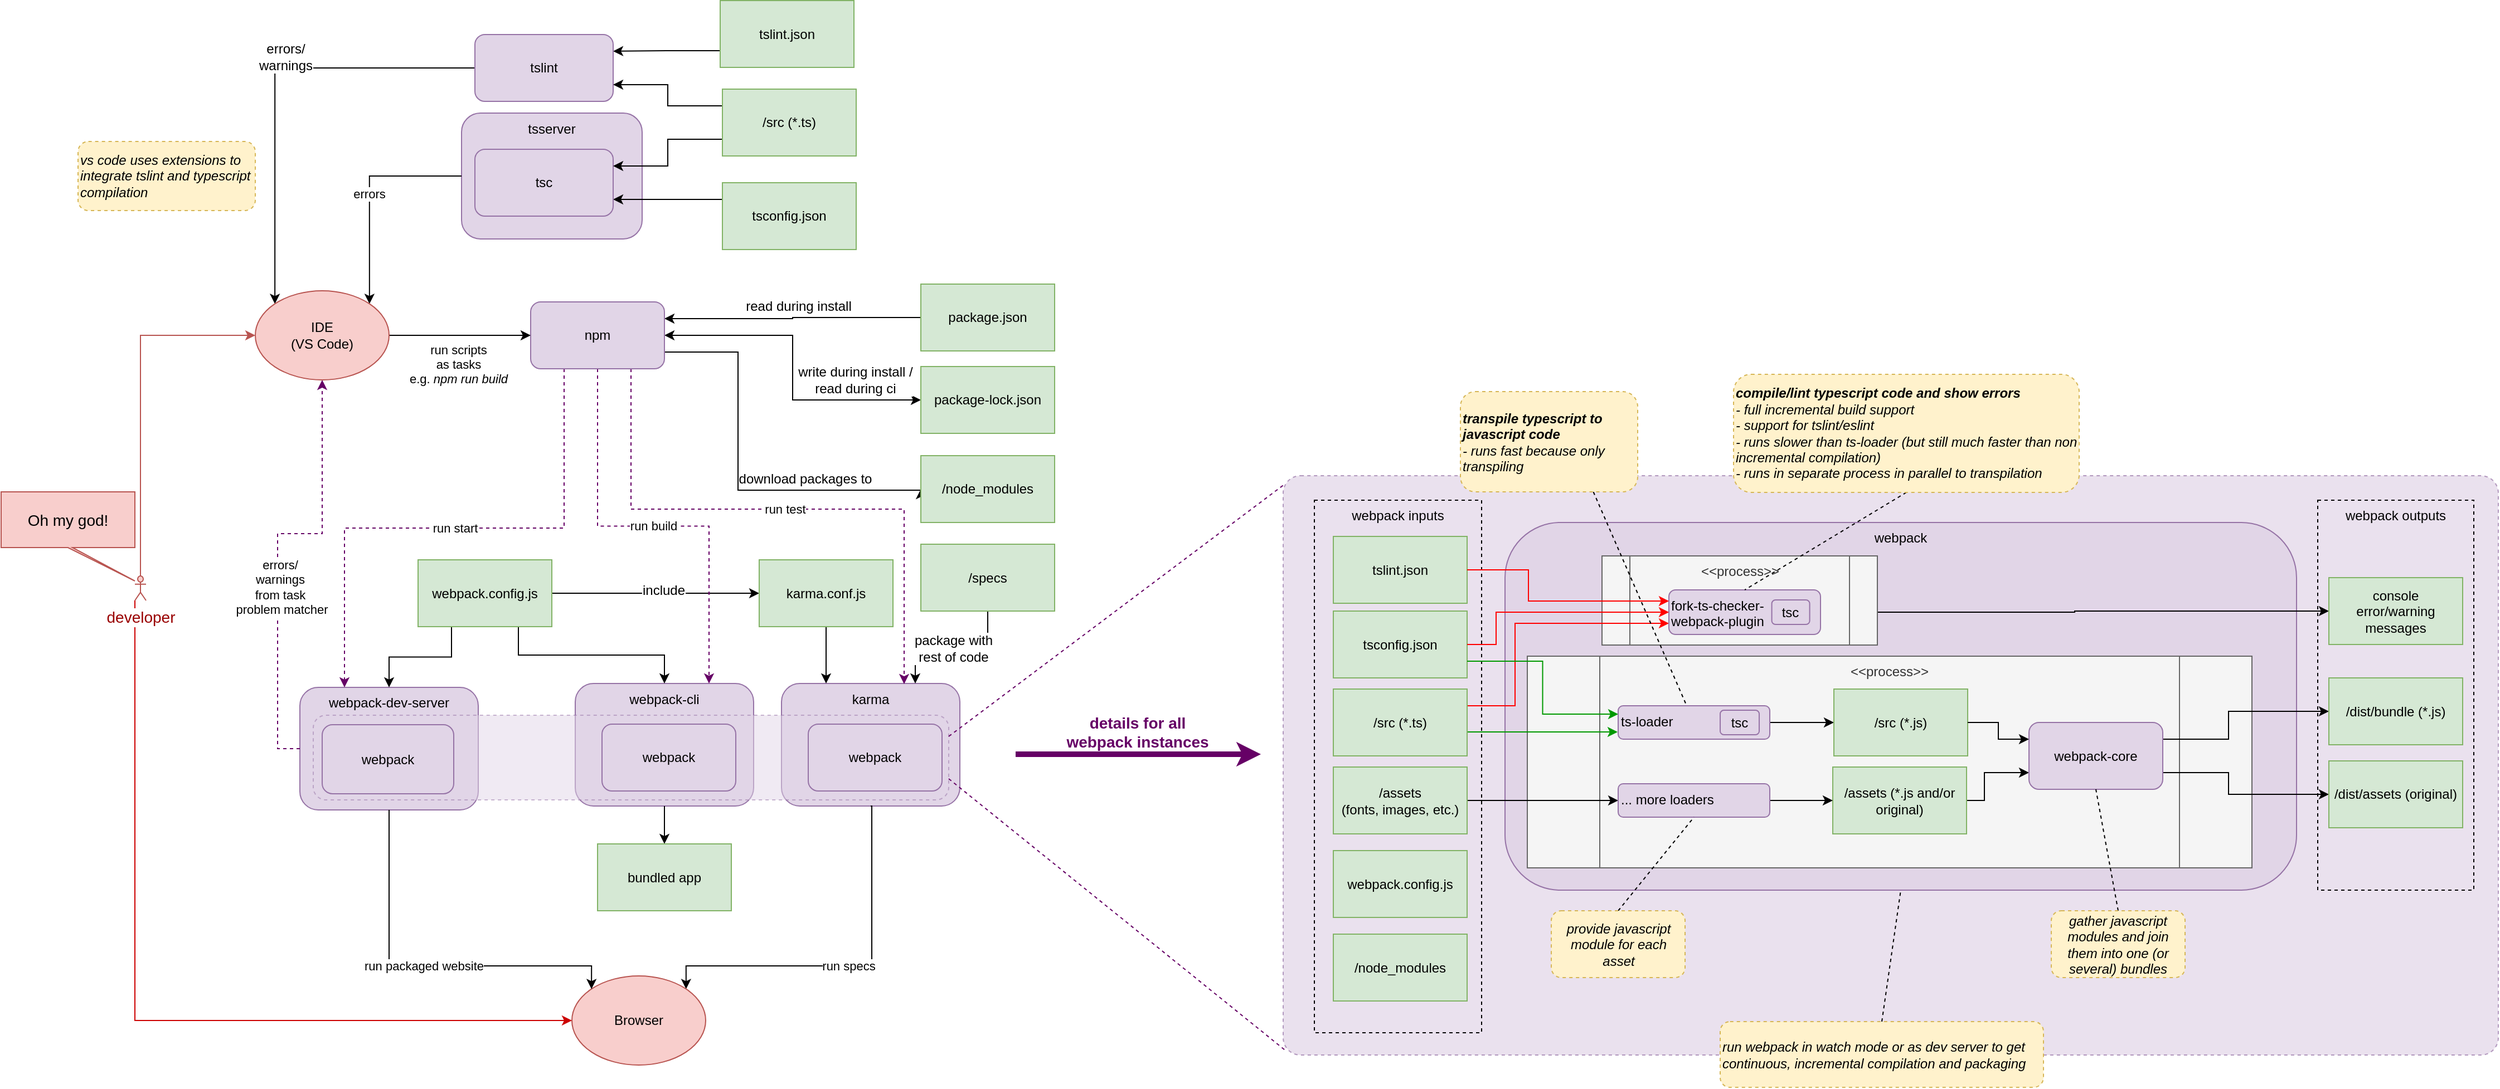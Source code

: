 <mxfile pages="1" version="11.2.5" type="device"><diagram id="YihPVipieRirlKcRh04U" name="Page-1"><mxGraphModel dx="1913" dy="1977" grid="1" gridSize="10" guides="1" tooltips="1" connect="1" arrows="1" fold="1" page="1" pageScale="1" pageWidth="827" pageHeight="1169" math="0" shadow="0"><root><mxCell id="0"/><mxCell id="1" parent="0"/><mxCell id="t6sn9o81bXbdvcgJccny-8" value="karma" style="rounded=1;whiteSpace=wrap;html=1;verticalAlign=top;fillColor=#e1d5e7;strokeColor=#9673a6;" parent="1" vertex="1"><mxGeometry x="490" y="386.5" width="160" height="110" as="geometry"/></mxCell><mxCell id="t6sn9o81bXbdvcgJccny-139" value="webpack-cli" style="rounded=1;whiteSpace=wrap;html=1;verticalAlign=top;fillColor=#e1d5e7;strokeColor=#9673a6;" parent="1" vertex="1"><mxGeometry x="305" y="386.5" width="160" height="110" as="geometry"/></mxCell><mxCell id="t6sn9o81bXbdvcgJccny-43" value="webpack-dev-server" style="rounded=1;whiteSpace=wrap;html=1;verticalAlign=top;fillColor=#e1d5e7;strokeColor=#9673a6;" parent="1" vertex="1"><mxGeometry x="58" y="390" width="160" height="110" as="geometry"/></mxCell><mxCell id="DaRG1UftgqLLa-zFJdrT-2" value="" style="rounded=1;whiteSpace=wrap;html=1;fillColor=#e1d5e7;strokeColor=#9673a6;opacity=50;dashed=1;" vertex="1" parent="1"><mxGeometry x="70" y="415" width="570" height="76" as="geometry"/></mxCell><mxCell id="ICDuUUmDJfLvVvikn_Ze-1" value="" style="rounded=1;whiteSpace=wrap;html=1;fillColor=#e1d5e7;strokeColor=#9673a6;dashed=1;gradientColor=none;opacity=70;shadow=0;comic=0;glass=0;perimeterSpacing=0;recursiveResize=1;container=0;collapsible=0;autosize=0;fixDash=0;treeMoving=0;arcSize=3;" parent="1" vertex="1"><mxGeometry x="940" y="200" width="1090" height="520" as="geometry"/></mxCell><mxCell id="t6sn9o81bXbdvcgJccny-121" value="webpack outputs" style="rounded=0;whiteSpace=wrap;html=1;glass=0;dashed=1;align=center;verticalAlign=top;fillColor=none;" parent="1" vertex="1"><mxGeometry x="1868" y="222" width="140" height="350" as="geometry"/></mxCell><mxCell id="t6sn9o81bXbdvcgJccny-120" value="webpack inputs" style="rounded=0;whiteSpace=wrap;html=1;glass=0;dashed=1;align=center;verticalAlign=top;fillColor=none;" parent="1" vertex="1"><mxGeometry x="968" y="222" width="150" height="478" as="geometry"/></mxCell><mxCell id="t6sn9o81bXbdvcgJccny-66" value="webpack" style="rounded=1;whiteSpace=wrap;html=1;verticalAlign=top;fillColor=#e1d5e7;strokeColor=#9673a6;" parent="1" vertex="1"><mxGeometry x="1139" y="242" width="710" height="330" as="geometry"/></mxCell><mxCell id="t6sn9o81bXbdvcgJccny-104" style="edgeStyle=orthogonalEdgeStyle;rounded=0;orthogonalLoop=1;jettySize=auto;html=1;exitX=1;exitY=0.5;exitDx=0;exitDy=0;startArrow=none;startFill=0;" parent="1" source="t6sn9o81bXbdvcgJccny-71" target="t6sn9o81bXbdvcgJccny-103" edge="1"><mxGeometry relative="1" as="geometry"/></mxCell><mxCell id="t6sn9o81bXbdvcgJccny-102" value="&amp;lt;&amp;lt;process&amp;gt;&amp;gt;" style="shape=process;whiteSpace=wrap;html=1;backgroundOutline=1;align=center;fillColor=#f5f5f5;strokeColor=#666666;fontColor=#333333;verticalAlign=top;" parent="1" vertex="1"><mxGeometry x="1226" y="272" width="247" height="80" as="geometry"/></mxCell><mxCell id="t6sn9o81bXbdvcgJccny-100" value="&amp;lt;&amp;lt;process&amp;gt;&amp;gt;" style="shape=process;whiteSpace=wrap;html=1;backgroundOutline=1;align=center;fillColor=#f5f5f5;strokeColor=#666666;fontColor=#333333;verticalAlign=top;" parent="1" vertex="1"><mxGeometry x="1159" y="362" width="650" height="190" as="geometry"/></mxCell><mxCell id="t6sn9o81bXbdvcgJccny-12" value="tsserver" style="rounded=1;whiteSpace=wrap;html=1;verticalAlign=top;fillColor=#e1d5e7;strokeColor=#9673a6;" parent="1" vertex="1"><mxGeometry x="203" y="-125.5" width="162" height="113" as="geometry"/></mxCell><mxCell id="t6sn9o81bXbdvcgJccny-56" value="errors/&lt;br&gt;warnings&lt;br&gt;from task&lt;br&gt;&amp;nbsp;problem matcher" style="edgeStyle=orthogonalEdgeStyle;rounded=0;orthogonalLoop=1;jettySize=auto;html=1;exitX=0;exitY=0.5;exitDx=0;exitDy=0;entryX=0.5;entryY=1;entryDx=0;entryDy=0;startArrow=none;startFill=0;strokeColor=#660066;dashed=1;" parent="1" source="t6sn9o81bXbdvcgJccny-43" target="t6sn9o81bXbdvcgJccny-15" edge="1"><mxGeometry x="-0.155" y="-2" relative="1" as="geometry"><mxPoint as="offset"/></mxGeometry></mxCell><mxCell id="t6sn9o81bXbdvcgJccny-30" style="edgeStyle=orthogonalEdgeStyle;rounded=0;orthogonalLoop=1;jettySize=auto;html=1;exitX=0;exitY=0.25;exitDx=0;exitDy=0;entryX=1;entryY=0.75;entryDx=0;entryDy=0;" parent="1" source="t6sn9o81bXbdvcgJccny-2" target="t6sn9o81bXbdvcgJccny-11" edge="1"><mxGeometry relative="1" as="geometry"/></mxCell><mxCell id="t6sn9o81bXbdvcgJccny-2" value="tsconfig.json" style="rounded=0;whiteSpace=wrap;html=1;fillColor=#d5e8d4;strokeColor=#82b366;" parent="1" vertex="1"><mxGeometry x="437" y="-63" width="120" height="60" as="geometry"/></mxCell><mxCell id="t6sn9o81bXbdvcgJccny-31" style="edgeStyle=orthogonalEdgeStyle;rounded=0;orthogonalLoop=1;jettySize=auto;html=1;exitX=0;exitY=0.75;exitDx=0;exitDy=0;entryX=1;entryY=0.25;entryDx=0;entryDy=0;" parent="1" source="t6sn9o81bXbdvcgJccny-3" target="t6sn9o81bXbdvcgJccny-10" edge="1"><mxGeometry relative="1" as="geometry"/></mxCell><mxCell id="t6sn9o81bXbdvcgJccny-3" value="tslint.json" style="rounded=0;whiteSpace=wrap;html=1;fillColor=#d5e8d4;strokeColor=#82b366;" parent="1" vertex="1"><mxGeometry x="435" y="-226.5" width="120" height="60" as="geometry"/></mxCell><mxCell id="t6sn9o81bXbdvcgJccny-34" style="edgeStyle=orthogonalEdgeStyle;rounded=0;orthogonalLoop=1;jettySize=auto;html=1;exitX=0.25;exitY=1;exitDx=0;exitDy=0;" parent="1" source="t6sn9o81bXbdvcgJccny-4" target="t6sn9o81bXbdvcgJccny-43" edge="1"><mxGeometry relative="1" as="geometry"><mxPoint x="338" y="447.5" as="targetPoint"/></mxGeometry></mxCell><mxCell id="t6sn9o81bXbdvcgJccny-50" style="edgeStyle=orthogonalEdgeStyle;rounded=0;orthogonalLoop=1;jettySize=auto;html=1;exitX=1;exitY=0.5;exitDx=0;exitDy=0;entryX=0;entryY=0.5;entryDx=0;entryDy=0;startArrow=none;startFill=0;" parent="1" source="t6sn9o81bXbdvcgJccny-4" target="t6sn9o81bXbdvcgJccny-7" edge="1"><mxGeometry relative="1" as="geometry"/></mxCell><mxCell id="t6sn9o81bXbdvcgJccny-51" value="include" style="text;html=1;resizable=0;points=[];align=center;verticalAlign=middle;labelBackgroundColor=#ffffff;" parent="t6sn9o81bXbdvcgJccny-50" vertex="1" connectable="0"><mxGeometry x="0.169" y="3" relative="1" as="geometry"><mxPoint x="-9" as="offset"/></mxGeometry></mxCell><mxCell id="t6sn9o81bXbdvcgJccny-141" style="edgeStyle=orthogonalEdgeStyle;rounded=0;orthogonalLoop=1;jettySize=auto;html=1;exitX=0.75;exitY=1;exitDx=0;exitDy=0;entryX=0.5;entryY=0;entryDx=0;entryDy=0;startArrow=none;startFill=0;endArrow=classic;endFill=1;strokeColor=#000000;" parent="1" source="t6sn9o81bXbdvcgJccny-4" target="t6sn9o81bXbdvcgJccny-139" edge="1"><mxGeometry relative="1" as="geometry"/></mxCell><mxCell id="t6sn9o81bXbdvcgJccny-4" value="webpack.config.js" style="rounded=0;whiteSpace=wrap;html=1;fillColor=#d5e8d4;strokeColor=#82b366;" parent="1" vertex="1"><mxGeometry x="164" y="275.5" width="120" height="60" as="geometry"/></mxCell><mxCell id="t6sn9o81bXbdvcgJccny-28" style="edgeStyle=orthogonalEdgeStyle;rounded=0;orthogonalLoop=1;jettySize=auto;html=1;exitX=0;exitY=0.5;exitDx=0;exitDy=0;entryX=1;entryY=0.25;entryDx=0;entryDy=0;" parent="1" source="t6sn9o81bXbdvcgJccny-5" target="t6sn9o81bXbdvcgJccny-13" edge="1"><mxGeometry relative="1" as="geometry"><mxPoint x="340" y="-60" as="targetPoint"/></mxGeometry></mxCell><mxCell id="t6sn9o81bXbdvcgJccny-37" value="read during install" style="text;html=1;resizable=0;points=[];align=center;verticalAlign=middle;labelBackgroundColor=#ffffff;" parent="t6sn9o81bXbdvcgJccny-28" vertex="1" connectable="0"><mxGeometry x="-0.652" y="-4" relative="1" as="geometry"><mxPoint x="-70" y="-6" as="offset"/></mxGeometry></mxCell><mxCell id="t6sn9o81bXbdvcgJccny-5" value="package.json" style="rounded=0;whiteSpace=wrap;html=1;fillColor=#d5e8d4;strokeColor=#82b366;" parent="1" vertex="1"><mxGeometry x="615" y="28" width="120" height="60" as="geometry"/></mxCell><mxCell id="t6sn9o81bXbdvcgJccny-36" style="edgeStyle=orthogonalEdgeStyle;rounded=0;orthogonalLoop=1;jettySize=auto;html=1;exitX=0;exitY=0.5;exitDx=0;exitDy=0;startArrow=classic;startFill=1;" parent="1" source="t6sn9o81bXbdvcgJccny-6" target="t6sn9o81bXbdvcgJccny-13" edge="1"><mxGeometry relative="1" as="geometry"/></mxCell><mxCell id="t6sn9o81bXbdvcgJccny-38" value="write during install /&lt;br&gt;read during ci" style="text;html=1;resizable=0;points=[];align=center;verticalAlign=middle;labelBackgroundColor=#ffffff;" parent="t6sn9o81bXbdvcgJccny-36" vertex="1" connectable="0"><mxGeometry x="-0.352" y="-3" relative="1" as="geometry"><mxPoint x="34" y="-15.5" as="offset"/></mxGeometry></mxCell><mxCell id="t6sn9o81bXbdvcgJccny-6" value="package-lock.json" style="rounded=0;whiteSpace=wrap;html=1;fillColor=#d5e8d4;strokeColor=#82b366;" parent="1" vertex="1"><mxGeometry x="615" y="102" width="120" height="60" as="geometry"/></mxCell><mxCell id="t6sn9o81bXbdvcgJccny-35" style="edgeStyle=orthogonalEdgeStyle;rounded=0;orthogonalLoop=1;jettySize=auto;html=1;exitX=0.5;exitY=1;exitDx=0;exitDy=0;entryX=0.25;entryY=0;entryDx=0;entryDy=0;" parent="1" source="t6sn9o81bXbdvcgJccny-7" target="t6sn9o81bXbdvcgJccny-8" edge="1"><mxGeometry relative="1" as="geometry"/></mxCell><mxCell id="t6sn9o81bXbdvcgJccny-7" value="karma.conf.js" style="rounded=0;whiteSpace=wrap;html=1;fillColor=#d5e8d4;strokeColor=#82b366;" parent="1" vertex="1"><mxGeometry x="470" y="275.5" width="120" height="60" as="geometry"/></mxCell><mxCell id="t6sn9o81bXbdvcgJccny-42" value="run specs" style="edgeStyle=orthogonalEdgeStyle;rounded=0;orthogonalLoop=1;jettySize=auto;html=1;exitX=0.5;exitY=1;exitDx=0;exitDy=0;entryX=1;entryY=0;entryDx=0;entryDy=0;startArrow=none;startFill=0;" parent="1" source="t6sn9o81bXbdvcgJccny-8" target="t6sn9o81bXbdvcgJccny-16" edge="1"><mxGeometry relative="1" as="geometry"><Array as="points"><mxPoint x="571" y="640"/><mxPoint x="405" y="640"/></Array></mxGeometry></mxCell><mxCell id="t6sn9o81bXbdvcgJccny-9" value="webpack" style="rounded=1;whiteSpace=wrap;html=1;verticalAlign=middle;fillColor=#e1d5e7;strokeColor=#9673a6;" parent="1" vertex="1"><mxGeometry x="78" y="423.5" width="118" height="62" as="geometry"/></mxCell><mxCell id="t6sn9o81bXbdvcgJccny-32" style="edgeStyle=orthogonalEdgeStyle;rounded=0;orthogonalLoop=1;jettySize=auto;html=1;exitX=0;exitY=0.5;exitDx=0;exitDy=0;entryX=0;entryY=0;entryDx=0;entryDy=0;" parent="1" source="t6sn9o81bXbdvcgJccny-10" target="t6sn9o81bXbdvcgJccny-15" edge="1"><mxGeometry relative="1" as="geometry"/></mxCell><mxCell id="t6sn9o81bXbdvcgJccny-33" value="errors/&lt;br&gt;warnings" style="text;html=1;resizable=0;points=[];align=center;verticalAlign=middle;labelBackgroundColor=#ffffff;" parent="t6sn9o81bXbdvcgJccny-32" vertex="1" connectable="0"><mxGeometry x="-0.15" y="-17" relative="1" as="geometry"><mxPoint x="-4" y="7" as="offset"/></mxGeometry></mxCell><mxCell id="t6sn9o81bXbdvcgJccny-10" value="tslint" style="rounded=1;whiteSpace=wrap;html=1;fillColor=#e1d5e7;strokeColor=#9673a6;" parent="1" vertex="1"><mxGeometry x="215" y="-196" width="124" height="60" as="geometry"/></mxCell><mxCell id="t6sn9o81bXbdvcgJccny-11" value="tsc" style="rounded=1;whiteSpace=wrap;html=1;fillColor=#e1d5e7;strokeColor=#9673a6;" parent="1" vertex="1"><mxGeometry x="215" y="-93" width="124" height="60" as="geometry"/></mxCell><mxCell id="t6sn9o81bXbdvcgJccny-21" value="errors" style="edgeStyle=orthogonalEdgeStyle;rounded=0;orthogonalLoop=1;jettySize=auto;html=1;exitX=0;exitY=0.5;exitDx=0;exitDy=0;entryX=1;entryY=0;entryDx=0;entryDy=0;" parent="1" source="t6sn9o81bXbdvcgJccny-12" target="t6sn9o81bXbdvcgJccny-15" edge="1"><mxGeometry relative="1" as="geometry"/></mxCell><mxCell id="t6sn9o81bXbdvcgJccny-29" style="edgeStyle=orthogonalEdgeStyle;rounded=0;orthogonalLoop=1;jettySize=auto;html=1;exitX=1;exitY=0.75;exitDx=0;exitDy=0;entryX=0;entryY=0.5;entryDx=0;entryDy=0;" parent="1" source="t6sn9o81bXbdvcgJccny-13" target="t6sn9o81bXbdvcgJccny-17" edge="1"><mxGeometry relative="1" as="geometry"><Array as="points"><mxPoint x="451" y="89"/><mxPoint x="451" y="213"/></Array></mxGeometry></mxCell><mxCell id="t6sn9o81bXbdvcgJccny-39" value="download packages to" style="text;html=1;resizable=0;points=[];align=center;verticalAlign=middle;labelBackgroundColor=#ffffff;" parent="t6sn9o81bXbdvcgJccny-29" vertex="1" connectable="0"><mxGeometry x="0.662" y="2" relative="1" as="geometry"><mxPoint x="-45" y="-8.5" as="offset"/></mxGeometry></mxCell><mxCell id="t6sn9o81bXbdvcgJccny-137" value="run start" style="edgeStyle=orthogonalEdgeStyle;rounded=0;orthogonalLoop=1;jettySize=auto;html=1;exitX=0.25;exitY=1;exitDx=0;exitDy=0;entryX=0.25;entryY=0;entryDx=0;entryDy=0;startArrow=none;startFill=0;endArrow=classic;endFill=1;strokeColor=#660066;dashed=1;" parent="1" source="t6sn9o81bXbdvcgJccny-13" target="t6sn9o81bXbdvcgJccny-43" edge="1"><mxGeometry relative="1" as="geometry"><Array as="points"><mxPoint x="295" y="247"/><mxPoint x="98" y="247"/></Array></mxGeometry></mxCell><mxCell id="t6sn9o81bXbdvcgJccny-138" value="run test" style="edgeStyle=orthogonalEdgeStyle;rounded=0;orthogonalLoop=1;jettySize=auto;html=1;startArrow=none;startFill=0;endArrow=classic;endFill=1;strokeColor=#660066;exitX=0.75;exitY=1;exitDx=0;exitDy=0;dashed=1;" parent="1" source="t6sn9o81bXbdvcgJccny-13" edge="1"><mxGeometry relative="1" as="geometry"><mxPoint x="600" y="387" as="targetPoint"/><Array as="points"><mxPoint x="355" y="230"/><mxPoint x="600" y="230"/><mxPoint x="600" y="387"/></Array></mxGeometry></mxCell><mxCell id="t6sn9o81bXbdvcgJccny-143" value="run build" style="edgeStyle=orthogonalEdgeStyle;rounded=0;orthogonalLoop=1;jettySize=auto;html=1;exitX=0.5;exitY=1;exitDx=0;exitDy=0;entryX=0.75;entryY=0;entryDx=0;entryDy=0;startArrow=none;startFill=0;endArrow=classic;endFill=1;strokeColor=#660066;dashed=1;" parent="1" source="t6sn9o81bXbdvcgJccny-13" target="t6sn9o81bXbdvcgJccny-139" edge="1"><mxGeometry relative="1" as="geometry"/></mxCell><mxCell id="t6sn9o81bXbdvcgJccny-13" value="npm" style="rounded=1;whiteSpace=wrap;html=1;fillColor=#e1d5e7;strokeColor=#9673a6;" parent="1" vertex="1"><mxGeometry x="265" y="44" width="120" height="60" as="geometry"/></mxCell><mxCell id="t6sn9o81bXbdvcgJccny-40" value="run scripts&lt;br&gt;as tasks&lt;br&gt;e.g. &lt;i&gt;npm run build&lt;/i&gt;" style="edgeStyle=orthogonalEdgeStyle;rounded=0;orthogonalLoop=1;jettySize=auto;html=1;exitX=1;exitY=0.5;exitDx=0;exitDy=0;entryX=0;entryY=0.5;entryDx=0;entryDy=0;startArrow=none;startFill=0;" parent="1" source="t6sn9o81bXbdvcgJccny-15" target="t6sn9o81bXbdvcgJccny-13" edge="1"><mxGeometry x="-0.027" y="-26" relative="1" as="geometry"><mxPoint as="offset"/></mxGeometry></mxCell><mxCell id="t6sn9o81bXbdvcgJccny-15" value="IDE&lt;br&gt;(VS Code)" style="ellipse;whiteSpace=wrap;html=1;fillColor=#f8cecc;strokeColor=#b85450;" parent="1" vertex="1"><mxGeometry x="18" y="34" width="120" height="80" as="geometry"/></mxCell><mxCell id="t6sn9o81bXbdvcgJccny-16" value="Browser" style="ellipse;whiteSpace=wrap;html=1;fillColor=#f8cecc;strokeColor=#b85450;" parent="1" vertex="1"><mxGeometry x="302" y="649" width="120" height="80" as="geometry"/></mxCell><mxCell id="t6sn9o81bXbdvcgJccny-17" value="/node_modules" style="rounded=0;whiteSpace=wrap;html=1;fillColor=#d5e8d4;strokeColor=#82b366;" parent="1" vertex="1"><mxGeometry x="615" y="182" width="120" height="60" as="geometry"/></mxCell><mxCell id="t6sn9o81bXbdvcgJccny-23" style="edgeStyle=orthogonalEdgeStyle;rounded=0;orthogonalLoop=1;jettySize=auto;html=1;exitX=0;exitY=0.75;exitDx=0;exitDy=0;entryX=1;entryY=0.25;entryDx=0;entryDy=0;" parent="1" source="t6sn9o81bXbdvcgJccny-18" target="t6sn9o81bXbdvcgJccny-11" edge="1"><mxGeometry relative="1" as="geometry"/></mxCell><mxCell id="t6sn9o81bXbdvcgJccny-27" style="edgeStyle=orthogonalEdgeStyle;rounded=0;orthogonalLoop=1;jettySize=auto;html=1;exitX=0;exitY=0.25;exitDx=0;exitDy=0;entryX=1;entryY=0.75;entryDx=0;entryDy=0;" parent="1" source="t6sn9o81bXbdvcgJccny-18" target="t6sn9o81bXbdvcgJccny-10" edge="1"><mxGeometry relative="1" as="geometry"/></mxCell><mxCell id="t6sn9o81bXbdvcgJccny-18" value="/src (*.ts)" style="rounded=0;whiteSpace=wrap;html=1;fillColor=#d5e8d4;strokeColor=#82b366;" parent="1" vertex="1"><mxGeometry x="437" y="-147" width="120" height="60" as="geometry"/></mxCell><mxCell id="t6sn9o81bXbdvcgJccny-48" style="edgeStyle=orthogonalEdgeStyle;rounded=0;orthogonalLoop=1;jettySize=auto;html=1;exitX=0.5;exitY=1;exitDx=0;exitDy=0;entryX=0.75;entryY=0;entryDx=0;entryDy=0;startArrow=none;startFill=0;" parent="1" source="t6sn9o81bXbdvcgJccny-19" target="t6sn9o81bXbdvcgJccny-8" edge="1"><mxGeometry relative="1" as="geometry"/></mxCell><mxCell id="t6sn9o81bXbdvcgJccny-52" value="package with &lt;br&gt;rest of code" style="text;html=1;resizable=0;points=[];align=center;verticalAlign=middle;labelBackgroundColor=#ffffff;" parent="t6sn9o81bXbdvcgJccny-48" vertex="1" connectable="0"><mxGeometry x="0.094" y="11" relative="1" as="geometry"><mxPoint x="7" y="-10" as="offset"/></mxGeometry></mxCell><mxCell id="t6sn9o81bXbdvcgJccny-19" value="/specs" style="rounded=0;whiteSpace=wrap;html=1;fillColor=#d5e8d4;strokeColor=#82b366;" parent="1" vertex="1"><mxGeometry x="615" y="261.5" width="120" height="60" as="geometry"/></mxCell><mxCell id="t6sn9o81bXbdvcgJccny-46" value="run packaged website" style="edgeStyle=orthogonalEdgeStyle;rounded=0;orthogonalLoop=1;jettySize=auto;html=1;exitX=0.5;exitY=1;exitDx=0;exitDy=0;entryX=0;entryY=0;entryDx=0;entryDy=0;startArrow=none;startFill=0;" parent="1" source="t6sn9o81bXbdvcgJccny-43" target="t6sn9o81bXbdvcgJccny-16" edge="1"><mxGeometry relative="1" as="geometry"><Array as="points"><mxPoint x="138" y="640"/><mxPoint x="319" y="640"/></Array></mxGeometry></mxCell><mxCell id="t6sn9o81bXbdvcgJccny-49" value="webpack" style="rounded=1;whiteSpace=wrap;html=1;fillColor=#e1d5e7;strokeColor=#9673a6;" parent="1" vertex="1"><mxGeometry x="514" y="423" width="120" height="60" as="geometry"/></mxCell><mxCell id="t6sn9o81bXbdvcgJccny-76" style="edgeStyle=orthogonalEdgeStyle;rounded=0;orthogonalLoop=1;jettySize=auto;html=1;exitX=1;exitY=0.5;exitDx=0;exitDy=0;startArrow=none;startFill=0;strokeColor=#009900;" parent="1" source="t6sn9o81bXbdvcgJccny-75" edge="1"><mxGeometry relative="1" as="geometry"><mxPoint x="1240" y="430" as="targetPoint"/><Array as="points"><mxPoint x="1105" y="430"/><mxPoint x="1240" y="430"/></Array></mxGeometry></mxCell><mxCell id="t6sn9o81bXbdvcgJccny-99" style="edgeStyle=orthogonalEdgeStyle;rounded=0;orthogonalLoop=1;jettySize=auto;html=1;exitX=1;exitY=0.25;exitDx=0;exitDy=0;entryX=0;entryY=0.75;entryDx=0;entryDy=0;startArrow=none;startFill=0;strokeColor=#FF0000;" parent="1" source="t6sn9o81bXbdvcgJccny-75" target="t6sn9o81bXbdvcgJccny-71" edge="1"><mxGeometry relative="1" as="geometry"><Array as="points"><mxPoint x="1148" y="407"/><mxPoint x="1148" y="333"/></Array></mxGeometry></mxCell><mxCell id="t6sn9o81bXbdvcgJccny-75" value="/src (*.ts)" style="rounded=0;whiteSpace=wrap;html=1;align=center;fillColor=#d5e8d4;strokeColor=#82b366;" parent="1" vertex="1"><mxGeometry x="985" y="391.5" width="120" height="60" as="geometry"/></mxCell><mxCell id="t6sn9o81bXbdvcgJccny-77" value="" style="edgeStyle=orthogonalEdgeStyle;rounded=0;orthogonalLoop=1;jettySize=auto;html=1;exitX=1;exitY=0.5;exitDx=0;exitDy=0;startArrow=none;startFill=0;entryX=0;entryY=0.5;entryDx=0;entryDy=0;" parent="1" source="t6sn9o81bXbdvcgJccny-68" target="t6sn9o81bXbdvcgJccny-78" edge="1"><mxGeometry x="-0.228" y="-10" relative="1" as="geometry"><mxPoint x="1229" y="421.5" as="targetPoint"/><mxPoint as="offset"/></mxGeometry></mxCell><mxCell id="t6sn9o81bXbdvcgJccny-92" style="edgeStyle=orthogonalEdgeStyle;rounded=0;orthogonalLoop=1;jettySize=auto;html=1;exitX=1;exitY=0.5;exitDx=0;exitDy=0;entryX=0;entryY=0.75;entryDx=0;entryDy=0;startArrow=none;startFill=0;" parent="1" source="t6sn9o81bXbdvcgJccny-86" target="t6sn9o81bXbdvcgJccny-85" edge="1"><mxGeometry relative="1" as="geometry"><Array as="points"><mxPoint x="1569" y="491.5"/><mxPoint x="1569" y="466.5"/></Array></mxGeometry></mxCell><mxCell id="t6sn9o81bXbdvcgJccny-78" value="/src (*.js)" style="rounded=0;whiteSpace=wrap;html=1;align=center;fillColor=#d5e8d4;strokeColor=#82b366;" parent="1" vertex="1"><mxGeometry x="1434" y="391.5" width="120" height="60" as="geometry"/></mxCell><mxCell id="t6sn9o81bXbdvcgJccny-83" style="edgeStyle=orthogonalEdgeStyle;rounded=0;orthogonalLoop=1;jettySize=auto;html=1;exitX=1;exitY=0.5;exitDx=0;exitDy=0;entryX=0;entryY=0.5;entryDx=0;entryDy=0;startArrow=none;startFill=0;" parent="1" source="t6sn9o81bXbdvcgJccny-82" target="t6sn9o81bXbdvcgJccny-80" edge="1"><mxGeometry relative="1" as="geometry"/></mxCell><mxCell id="t6sn9o81bXbdvcgJccny-82" value="/assets&lt;br&gt;(fonts, images, etc.)" style="rounded=0;whiteSpace=wrap;html=1;align=center;fillColor=#d5e8d4;strokeColor=#82b366;" parent="1" vertex="1"><mxGeometry x="985" y="461.5" width="120" height="60" as="geometry"/></mxCell><mxCell id="t6sn9o81bXbdvcgJccny-97" style="edgeStyle=orthogonalEdgeStyle;rounded=0;orthogonalLoop=1;jettySize=auto;html=1;exitX=1;exitY=0.25;exitDx=0;exitDy=0;entryX=0;entryY=0.5;entryDx=0;entryDy=0;startArrow=none;startFill=0;" parent="1" source="t6sn9o81bXbdvcgJccny-85" target="t6sn9o81bXbdvcgJccny-94" edge="1"><mxGeometry relative="1" as="geometry"><Array as="points"><mxPoint x="1788" y="437"/><mxPoint x="1788" y="412"/></Array></mxGeometry></mxCell><mxCell id="t6sn9o81bXbdvcgJccny-98" style="edgeStyle=orthogonalEdgeStyle;rounded=0;orthogonalLoop=1;jettySize=auto;html=1;exitX=1;exitY=0.75;exitDx=0;exitDy=0;startArrow=none;startFill=0;" parent="1" source="t6sn9o81bXbdvcgJccny-85" target="t6sn9o81bXbdvcgJccny-95" edge="1"><mxGeometry relative="1" as="geometry"><Array as="points"><mxPoint x="1788" y="467"/><mxPoint x="1788" y="486"/></Array></mxGeometry></mxCell><mxCell id="t6sn9o81bXbdvcgJccny-85" value="webpack-core" style="rounded=1;whiteSpace=wrap;html=1;align=center;fillColor=#e1d5e7;strokeColor=#9673a6;" parent="1" vertex="1"><mxGeometry x="1609" y="421.5" width="120" height="60" as="geometry"/></mxCell><mxCell id="t6sn9o81bXbdvcgJccny-93" style="edgeStyle=orthogonalEdgeStyle;rounded=0;orthogonalLoop=1;jettySize=auto;html=1;exitX=1;exitY=0.5;exitDx=0;exitDy=0;entryX=0;entryY=0.25;entryDx=0;entryDy=0;startArrow=none;startFill=0;" parent="1" source="t6sn9o81bXbdvcgJccny-78" target="t6sn9o81bXbdvcgJccny-85" edge="1"><mxGeometry relative="1" as="geometry"/></mxCell><mxCell id="t6sn9o81bXbdvcgJccny-86" value="/assets (*.js and/or original)" style="rounded=0;whiteSpace=wrap;html=1;align=center;fillColor=#d5e8d4;strokeColor=#82b366;" parent="1" vertex="1"><mxGeometry x="1433" y="461.5" width="120" height="60" as="geometry"/></mxCell><mxCell id="t6sn9o81bXbdvcgJccny-91" style="edgeStyle=orthogonalEdgeStyle;rounded=0;orthogonalLoop=1;jettySize=auto;html=1;exitX=1;exitY=0.5;exitDx=0;exitDy=0;entryX=0;entryY=0.5;entryDx=0;entryDy=0;startArrow=none;startFill=0;" parent="1" source="t6sn9o81bXbdvcgJccny-80" target="t6sn9o81bXbdvcgJccny-86" edge="1"><mxGeometry relative="1" as="geometry"/></mxCell><mxCell id="t6sn9o81bXbdvcgJccny-94" value="/dist/bundle (*.js)" style="rounded=0;whiteSpace=wrap;html=1;align=center;fillColor=#d5e8d4;strokeColor=#82b366;" parent="1" vertex="1"><mxGeometry x="1878" y="381.5" width="120" height="60" as="geometry"/></mxCell><mxCell id="t6sn9o81bXbdvcgJccny-95" value="/dist/assets (original)" style="rounded=0;whiteSpace=wrap;html=1;align=center;fillColor=#d5e8d4;strokeColor=#82b366;" parent="1" vertex="1"><mxGeometry x="1878" y="456" width="120" height="60" as="geometry"/></mxCell><mxCell id="t6sn9o81bXbdvcgJccny-68" value="ts-loader" style="rounded=1;whiteSpace=wrap;html=1;verticalAlign=top;align=left;fillColor=#e1d5e7;strokeColor=#9673a6;" parent="1" vertex="1"><mxGeometry x="1240.5" y="406.5" width="136" height="30" as="geometry"/></mxCell><mxCell id="t6sn9o81bXbdvcgJccny-69" value="tsc" style="rounded=1;whiteSpace=wrap;html=1;fillColor=#e1d5e7;strokeColor=#9673a6;" parent="1" vertex="1"><mxGeometry x="1332" y="410.5" width="35" height="22" as="geometry"/></mxCell><mxCell id="t6sn9o81bXbdvcgJccny-80" value="... more loaders" style="rounded=1;whiteSpace=wrap;html=1;verticalAlign=top;align=left;fillColor=#e1d5e7;strokeColor=#9673a6;" parent="1" vertex="1"><mxGeometry x="1240.5" y="476.5" width="136" height="30" as="geometry"/></mxCell><mxCell id="t6sn9o81bXbdvcgJccny-70" value="" style="group" parent="1" vertex="1" connectable="0"><mxGeometry x="1286" y="302.5" width="136" height="40" as="geometry"/></mxCell><mxCell id="t6sn9o81bXbdvcgJccny-71" value="fork-ts-checker-&lt;br&gt;webpack-plugin" style="rounded=1;whiteSpace=wrap;html=1;verticalAlign=top;align=left;fillColor=#e1d5e7;strokeColor=#9673a6;" parent="t6sn9o81bXbdvcgJccny-70" vertex="1"><mxGeometry width="136" height="40" as="geometry"/></mxCell><mxCell id="t6sn9o81bXbdvcgJccny-72" value="tsc" style="rounded=1;whiteSpace=wrap;html=1;fillColor=#e1d5e7;strokeColor=#9673a6;" parent="t6sn9o81bXbdvcgJccny-70" vertex="1"><mxGeometry x="92.286" y="9" width="34" height="22" as="geometry"/></mxCell><mxCell id="t6sn9o81bXbdvcgJccny-103" value="console&lt;br&gt;error/warning messages" style="rounded=0;whiteSpace=wrap;html=1;align=center;fillColor=#d5e8d4;strokeColor=#82b366;" parent="1" vertex="1"><mxGeometry x="1878" y="291.5" width="120" height="60" as="geometry"/></mxCell><mxCell id="t6sn9o81bXbdvcgJccny-111" style="rounded=0;orthogonalLoop=1;jettySize=auto;html=1;exitX=0.75;exitY=1;exitDx=0;exitDy=0;startArrow=none;startFill=0;dashed=1;endArrow=none;endFill=0;" parent="1" source="t6sn9o81bXbdvcgJccny-110" target="t6sn9o81bXbdvcgJccny-68" edge="1"><mxGeometry relative="1" as="geometry"/></mxCell><mxCell id="t6sn9o81bXbdvcgJccny-110" value="&lt;i&gt;&lt;b&gt;transpile typescript to javascript code&lt;br&gt;&lt;/b&gt;- runs fast because only transpiling&lt;br&gt;&lt;/i&gt;" style="rounded=1;whiteSpace=wrap;html=1;glass=0;align=left;dashed=1;fillColor=#fff2cc;strokeColor=#d6b656;" parent="1" vertex="1"><mxGeometry x="1099" y="124.5" width="159" height="90" as="geometry"/></mxCell><mxCell id="t6sn9o81bXbdvcgJccny-113" style="edgeStyle=none;rounded=0;orthogonalLoop=1;jettySize=auto;html=1;exitX=0.5;exitY=0;exitDx=0;exitDy=0;entryX=0.5;entryY=1;entryDx=0;entryDy=0;dashed=1;startArrow=none;startFill=0;endArrow=none;endFill=0;" parent="1" source="t6sn9o81bXbdvcgJccny-112" target="t6sn9o81bXbdvcgJccny-80" edge="1"><mxGeometry relative="1" as="geometry"/></mxCell><mxCell id="t6sn9o81bXbdvcgJccny-112" value="&lt;i&gt;provide javascript module for each asset&lt;/i&gt;" style="rounded=1;whiteSpace=wrap;html=1;glass=0;align=center;dashed=1;fillColor=#fff2cc;strokeColor=#d6b656;" parent="1" vertex="1"><mxGeometry x="1180.5" y="590.5" width="120" height="60" as="geometry"/></mxCell><mxCell id="t6sn9o81bXbdvcgJccny-115" style="edgeStyle=none;rounded=0;orthogonalLoop=1;jettySize=auto;html=1;exitX=0.5;exitY=1;exitDx=0;exitDy=0;entryX=0.5;entryY=0;entryDx=0;entryDy=0;dashed=1;startArrow=none;startFill=0;endArrow=none;endFill=0;" parent="1" source="t6sn9o81bXbdvcgJccny-114" target="t6sn9o81bXbdvcgJccny-71" edge="1"><mxGeometry relative="1" as="geometry"><mxPoint x="1289" y="179.5" as="sourcePoint"/></mxGeometry></mxCell><mxCell id="t6sn9o81bXbdvcgJccny-114" value="&lt;i&gt;&lt;b&gt;compile/lint typescript code and show errors&lt;/b&gt;&lt;br&gt;- full incremental build support&lt;br&gt;- support for tslint/eslint&lt;br&gt;- runs slower than ts-loader (but still much faster than non incremental compilation)&lt;br&gt;- runs in separate process in parallel to transpilation&lt;br&gt;&lt;/i&gt;" style="rounded=1;whiteSpace=wrap;html=1;glass=0;align=left;dashed=1;fillColor=#fff2cc;strokeColor=#d6b656;" parent="1" vertex="1"><mxGeometry x="1344" y="109" width="310" height="106" as="geometry"/></mxCell><mxCell id="t6sn9o81bXbdvcgJccny-117" style="edgeStyle=none;rounded=0;orthogonalLoop=1;jettySize=auto;html=1;exitX=0.5;exitY=0;exitDx=0;exitDy=0;entryX=0.5;entryY=1;entryDx=0;entryDy=0;dashed=1;startArrow=none;startFill=0;endArrow=none;endFill=0;" parent="1" source="t6sn9o81bXbdvcgJccny-116" target="t6sn9o81bXbdvcgJccny-85" edge="1"><mxGeometry relative="1" as="geometry"/></mxCell><mxCell id="t6sn9o81bXbdvcgJccny-116" value="&lt;i&gt;gather javascript modules and join them into one (or several) bundles&lt;/i&gt;" style="rounded=1;whiteSpace=wrap;html=1;glass=0;align=center;dashed=1;fillColor=#fff2cc;strokeColor=#d6b656;" parent="1" vertex="1"><mxGeometry x="1629" y="590.5" width="120" height="60" as="geometry"/></mxCell><mxCell id="t6sn9o81bXbdvcgJccny-118" value="tsconfig.json" style="rounded=0;whiteSpace=wrap;html=1;align=center;fillColor=#d5e8d4;strokeColor=#82b366;" parent="1" vertex="1"><mxGeometry x="985" y="321.5" width="120" height="60" as="geometry"/></mxCell><mxCell id="t6sn9o81bXbdvcgJccny-119" value="webpack.config.js" style="rounded=0;whiteSpace=wrap;html=1;align=center;fillColor=#d5e8d4;strokeColor=#82b366;" parent="1" vertex="1"><mxGeometry x="985" y="536.5" width="120" height="60" as="geometry"/></mxCell><mxCell id="t6sn9o81bXbdvcgJccny-122" value="tslint.json" style="rounded=0;whiteSpace=wrap;html=1;align=center;fillColor=#d5e8d4;strokeColor=#82b366;" parent="1" vertex="1"><mxGeometry x="985" y="254.5" width="120" height="60" as="geometry"/></mxCell><mxCell id="t6sn9o81bXbdvcgJccny-124" style="edgeStyle=orthogonalEdgeStyle;rounded=0;orthogonalLoop=1;jettySize=auto;html=1;exitX=1;exitY=0.5;exitDx=0;exitDy=0;entryX=0;entryY=0.5;entryDx=0;entryDy=0;startArrow=none;startFill=0;strokeColor=#FF0000;" parent="1" source="t6sn9o81bXbdvcgJccny-118" target="t6sn9o81bXbdvcgJccny-71" edge="1"><mxGeometry relative="1" as="geometry"><mxPoint x="1114.647" y="416.706" as="sourcePoint"/><mxPoint x="1295.824" y="342.588" as="targetPoint"/><Array as="points"><mxPoint x="1131" y="351"/><mxPoint x="1131" y="322"/></Array></mxGeometry></mxCell><mxCell id="t6sn9o81bXbdvcgJccny-126" style="edgeStyle=orthogonalEdgeStyle;rounded=0;orthogonalLoop=1;jettySize=auto;html=1;exitX=1;exitY=0.5;exitDx=0;exitDy=0;entryX=0;entryY=0.25;entryDx=0;entryDy=0;startArrow=none;startFill=0;strokeColor=#FF0000;" parent="1" source="t6sn9o81bXbdvcgJccny-122" target="t6sn9o81bXbdvcgJccny-71" edge="1"><mxGeometry relative="1" as="geometry"><mxPoint x="1124.647" y="426.706" as="sourcePoint"/><mxPoint x="1305.824" y="352.588" as="targetPoint"/><Array as="points"><mxPoint x="1160" y="284"/><mxPoint x="1160" y="313"/></Array></mxGeometry></mxCell><mxCell id="t6sn9o81bXbdvcgJccny-128" style="edgeStyle=orthogonalEdgeStyle;rounded=0;orthogonalLoop=1;jettySize=auto;html=1;exitX=1;exitY=0.75;exitDx=0;exitDy=0;entryX=0;entryY=0.25;entryDx=0;entryDy=0;startArrow=none;startFill=0;strokeColor=#009900;" parent="1" source="t6sn9o81bXbdvcgJccny-118" target="t6sn9o81bXbdvcgJccny-68" edge="1"><mxGeometry relative="1" as="geometry"><mxPoint x="1134.647" y="436.706" as="sourcePoint"/><mxPoint x="1315.824" y="362.588" as="targetPoint"/></mxGeometry></mxCell><mxCell id="t6sn9o81bXbdvcgJccny-130" style="edgeStyle=none;rounded=0;orthogonalLoop=1;jettySize=auto;html=1;exitX=0.5;exitY=0;exitDx=0;exitDy=0;entryX=0.5;entryY=1;entryDx=0;entryDy=0;dashed=1;startArrow=none;startFill=0;endArrow=none;endFill=0;strokeColor=#000000;" parent="1" source="t6sn9o81bXbdvcgJccny-129" target="t6sn9o81bXbdvcgJccny-66" edge="1"><mxGeometry relative="1" as="geometry"/></mxCell><mxCell id="t6sn9o81bXbdvcgJccny-129" value="&lt;i&gt;run webpack in watch mode or as dev server to get continuous, incremental compilation and packaging&lt;br&gt;&lt;/i&gt;" style="rounded=1;whiteSpace=wrap;html=1;glass=0;align=left;dashed=1;fillColor=#fff2cc;strokeColor=#d6b656;" parent="1" vertex="1"><mxGeometry x="1332" y="690" width="290" height="59" as="geometry"/></mxCell><mxCell id="t6sn9o81bXbdvcgJccny-132" value="/node_modules" style="rounded=0;whiteSpace=wrap;html=1;fillColor=#d5e8d4;strokeColor=#82b366;" parent="1" vertex="1"><mxGeometry x="985" y="611.5" width="120" height="60" as="geometry"/></mxCell><mxCell id="t6sn9o81bXbdvcgJccny-156" style="edgeStyle=orthogonalEdgeStyle;rounded=0;orthogonalLoop=1;jettySize=auto;html=1;exitX=0.5;exitY=1;exitDx=0;exitDy=0;entryX=0.5;entryY=0;entryDx=0;entryDy=0;startArrow=none;startFill=0;endArrow=classic;endFill=1;strokeColor=#000000;strokeWidth=1;fontSize=14;fontColor=#990000;" parent="1" source="t6sn9o81bXbdvcgJccny-139" target="t6sn9o81bXbdvcgJccny-155" edge="1"><mxGeometry relative="1" as="geometry"/></mxCell><mxCell id="t6sn9o81bXbdvcgJccny-140" value="webpack" style="rounded=1;whiteSpace=wrap;html=1;fillColor=#e1d5e7;strokeColor=#9673a6;" parent="1" vertex="1"><mxGeometry x="329" y="423" width="120" height="60" as="geometry"/></mxCell><mxCell id="t6sn9o81bXbdvcgJccny-144" value="" style="endArrow=none;dashed=1;html=1;strokeColor=#660066;exitX=1;exitY=0.75;exitDx=0;exitDy=0;entryX=0.003;entryY=0.994;entryDx=0;entryDy=0;entryPerimeter=0;" parent="1" source="DaRG1UftgqLLa-zFJdrT-2" target="ICDuUUmDJfLvVvikn_Ze-1" edge="1"><mxGeometry width="50" height="50" relative="1" as="geometry"><mxPoint x="650" y="500" as="sourcePoint"/><mxPoint x="960" y="700" as="targetPoint"/></mxGeometry></mxCell><mxCell id="t6sn9o81bXbdvcgJccny-145" value="" style="endArrow=none;dashed=1;html=1;strokeColor=#660066;entryX=0.001;entryY=0.015;entryDx=0;entryDy=0;entryPerimeter=0;exitX=1;exitY=0.25;exitDx=0;exitDy=0;" parent="1" source="DaRG1UftgqLLa-zFJdrT-2" target="ICDuUUmDJfLvVvikn_Ze-1" edge="1"><mxGeometry width="50" height="50" relative="1" as="geometry"><mxPoint x="680" y="410" as="sourcePoint"/><mxPoint x="970" y="710.0" as="targetPoint"/></mxGeometry></mxCell><mxCell id="t6sn9o81bXbdvcgJccny-146" value="details for all &lt;br&gt;webpack instances" style="endArrow=classic;html=1;strokeColor=#660066;strokeWidth=5;fontSize=14;fontStyle=1;fontColor=#660066;" parent="1" edge="1"><mxGeometry y="20" width="50" height="50" relative="1" as="geometry"><mxPoint x="700" y="450" as="sourcePoint"/><mxPoint x="920" y="450" as="targetPoint"/><mxPoint x="-1" as="offset"/></mxGeometry></mxCell><mxCell id="t6sn9o81bXbdvcgJccny-149" style="edgeStyle=orthogonalEdgeStyle;rounded=0;orthogonalLoop=1;jettySize=auto;html=1;exitX=0.5;exitY=0;exitDx=0;exitDy=0;exitPerimeter=0;startArrow=none;startFill=0;endArrow=classic;endFill=1;strokeColor=#b85450;strokeWidth=1;fontSize=14;fontColor=#990000;fillColor=#f8cecc;entryX=0;entryY=0.5;entryDx=0;entryDy=0;" parent="1" source="t6sn9o81bXbdvcgJccny-147" target="t6sn9o81bXbdvcgJccny-15" edge="1"><mxGeometry relative="1" as="geometry"><mxPoint x="30" y="190" as="targetPoint"/></mxGeometry></mxCell><mxCell id="t6sn9o81bXbdvcgJccny-150" style="edgeStyle=orthogonalEdgeStyle;rounded=0;orthogonalLoop=1;jettySize=auto;html=1;exitX=0;exitY=1;exitDx=0;exitDy=0;exitPerimeter=0;entryX=0;entryY=0.5;entryDx=0;entryDy=0;startArrow=none;startFill=0;endArrow=classic;endFill=1;strokeColor=#CC0000;strokeWidth=1;fontSize=14;fontColor=#990000;" parent="1" source="t6sn9o81bXbdvcgJccny-147" target="t6sn9o81bXbdvcgJccny-16" edge="1"><mxGeometry relative="1" as="geometry"/></mxCell><mxCell id="t6sn9o81bXbdvcgJccny-147" value="developer" style="shape=umlActor;verticalLabelPosition=bottom;labelBackgroundColor=#ffffff;verticalAlign=top;html=1;outlineConnect=0;glass=0;fontSize=14;align=center;fillColor=#f8cecc;strokeColor=#b85450;fontColor=#990000;" parent="1" vertex="1"><mxGeometry x="-90" y="290" width="10" height="22" as="geometry"/></mxCell><mxCell id="t6sn9o81bXbdvcgJccny-148" value="Oh my god!" style="shape=callout;whiteSpace=wrap;html=1;perimeter=calloutPerimeter;glass=0;fontSize=14;align=center;base=4;fillColor=#f8cecc;strokeColor=#b85450;position2=1;" parent="1" vertex="1"><mxGeometry x="-210" y="214.5" width="120" height="80" as="geometry"/></mxCell><mxCell id="t6sn9o81bXbdvcgJccny-154" value="&lt;i&gt;vs code uses extensions to integrate tslint and typescript compilation&lt;br&gt;&lt;/i&gt;" style="rounded=1;whiteSpace=wrap;html=1;glass=0;align=left;dashed=1;fillColor=#fff2cc;strokeColor=#d6b656;" parent="1" vertex="1"><mxGeometry x="-141" y="-100" width="159" height="62" as="geometry"/></mxCell><mxCell id="t6sn9o81bXbdvcgJccny-155" value="bundled app" style="rounded=0;whiteSpace=wrap;html=1;fillColor=#d5e8d4;strokeColor=#82b366;" parent="1" vertex="1"><mxGeometry x="325" y="530.5" width="120" height="60" as="geometry"/></mxCell></root></mxGraphModel></diagram></mxfile>